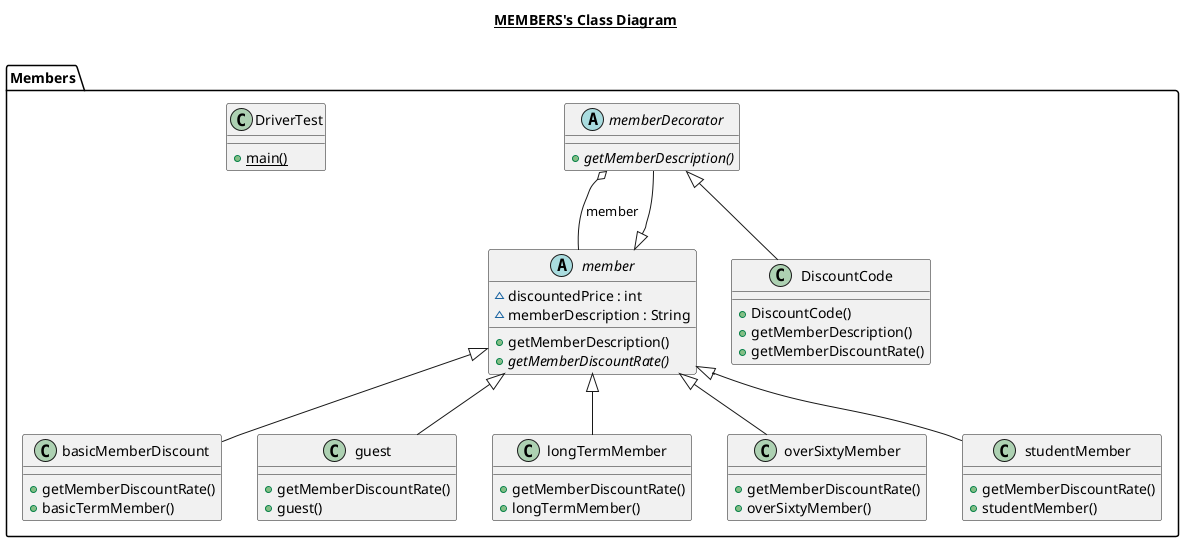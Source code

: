 @startuml

title __MEMBERS's Class Diagram__\n


    namespace Members {
      class Members.DiscountCode {
          + DiscountCode()
          + getMemberDescription()
          + getMemberDiscountRate()
      }

      class Members.DriverTest {
          {static} + main()
      }

      class Members.basicMemberDiscount {
          + getMemberDiscountRate()
          + basicTermMember()
      }

      class Members.guest {
          + getMemberDiscountRate()
          + guest()
      }

      class Members.longTermMember {
          + getMemberDiscountRate()
          + longTermMember()
      }

      abstract class Members.member {
          ~ discountedPrice : int
          ~ memberDescription : String
          + getMemberDescription()
          {abstract} + getMemberDiscountRate()
      }

      abstract class Members.memberDecorator {
          {abstract} + getMemberDescription()
      }


      class Members.overSixtyMember {
          + getMemberDiscountRate()
          + overSixtyMember()
      }


      class Members.studentMember {
          + getMemberDiscountRate()
          + studentMember()
      }
      }



  Members.memberDecorator -up-|> Members.member
  Members.memberDecorator o-- Members.member : member

  Members.basicMemberDiscount -up-|> Members.member
  Members.guest -up-|> Members.member
  Members.longTermMember -up-|> Members.member
  Members.overSixtyMember -up-|> Members.member
  Members.studentMember -up-|> Members.member

  Members.DiscountCode -up-|> Members.memberDecorator

@enduml
